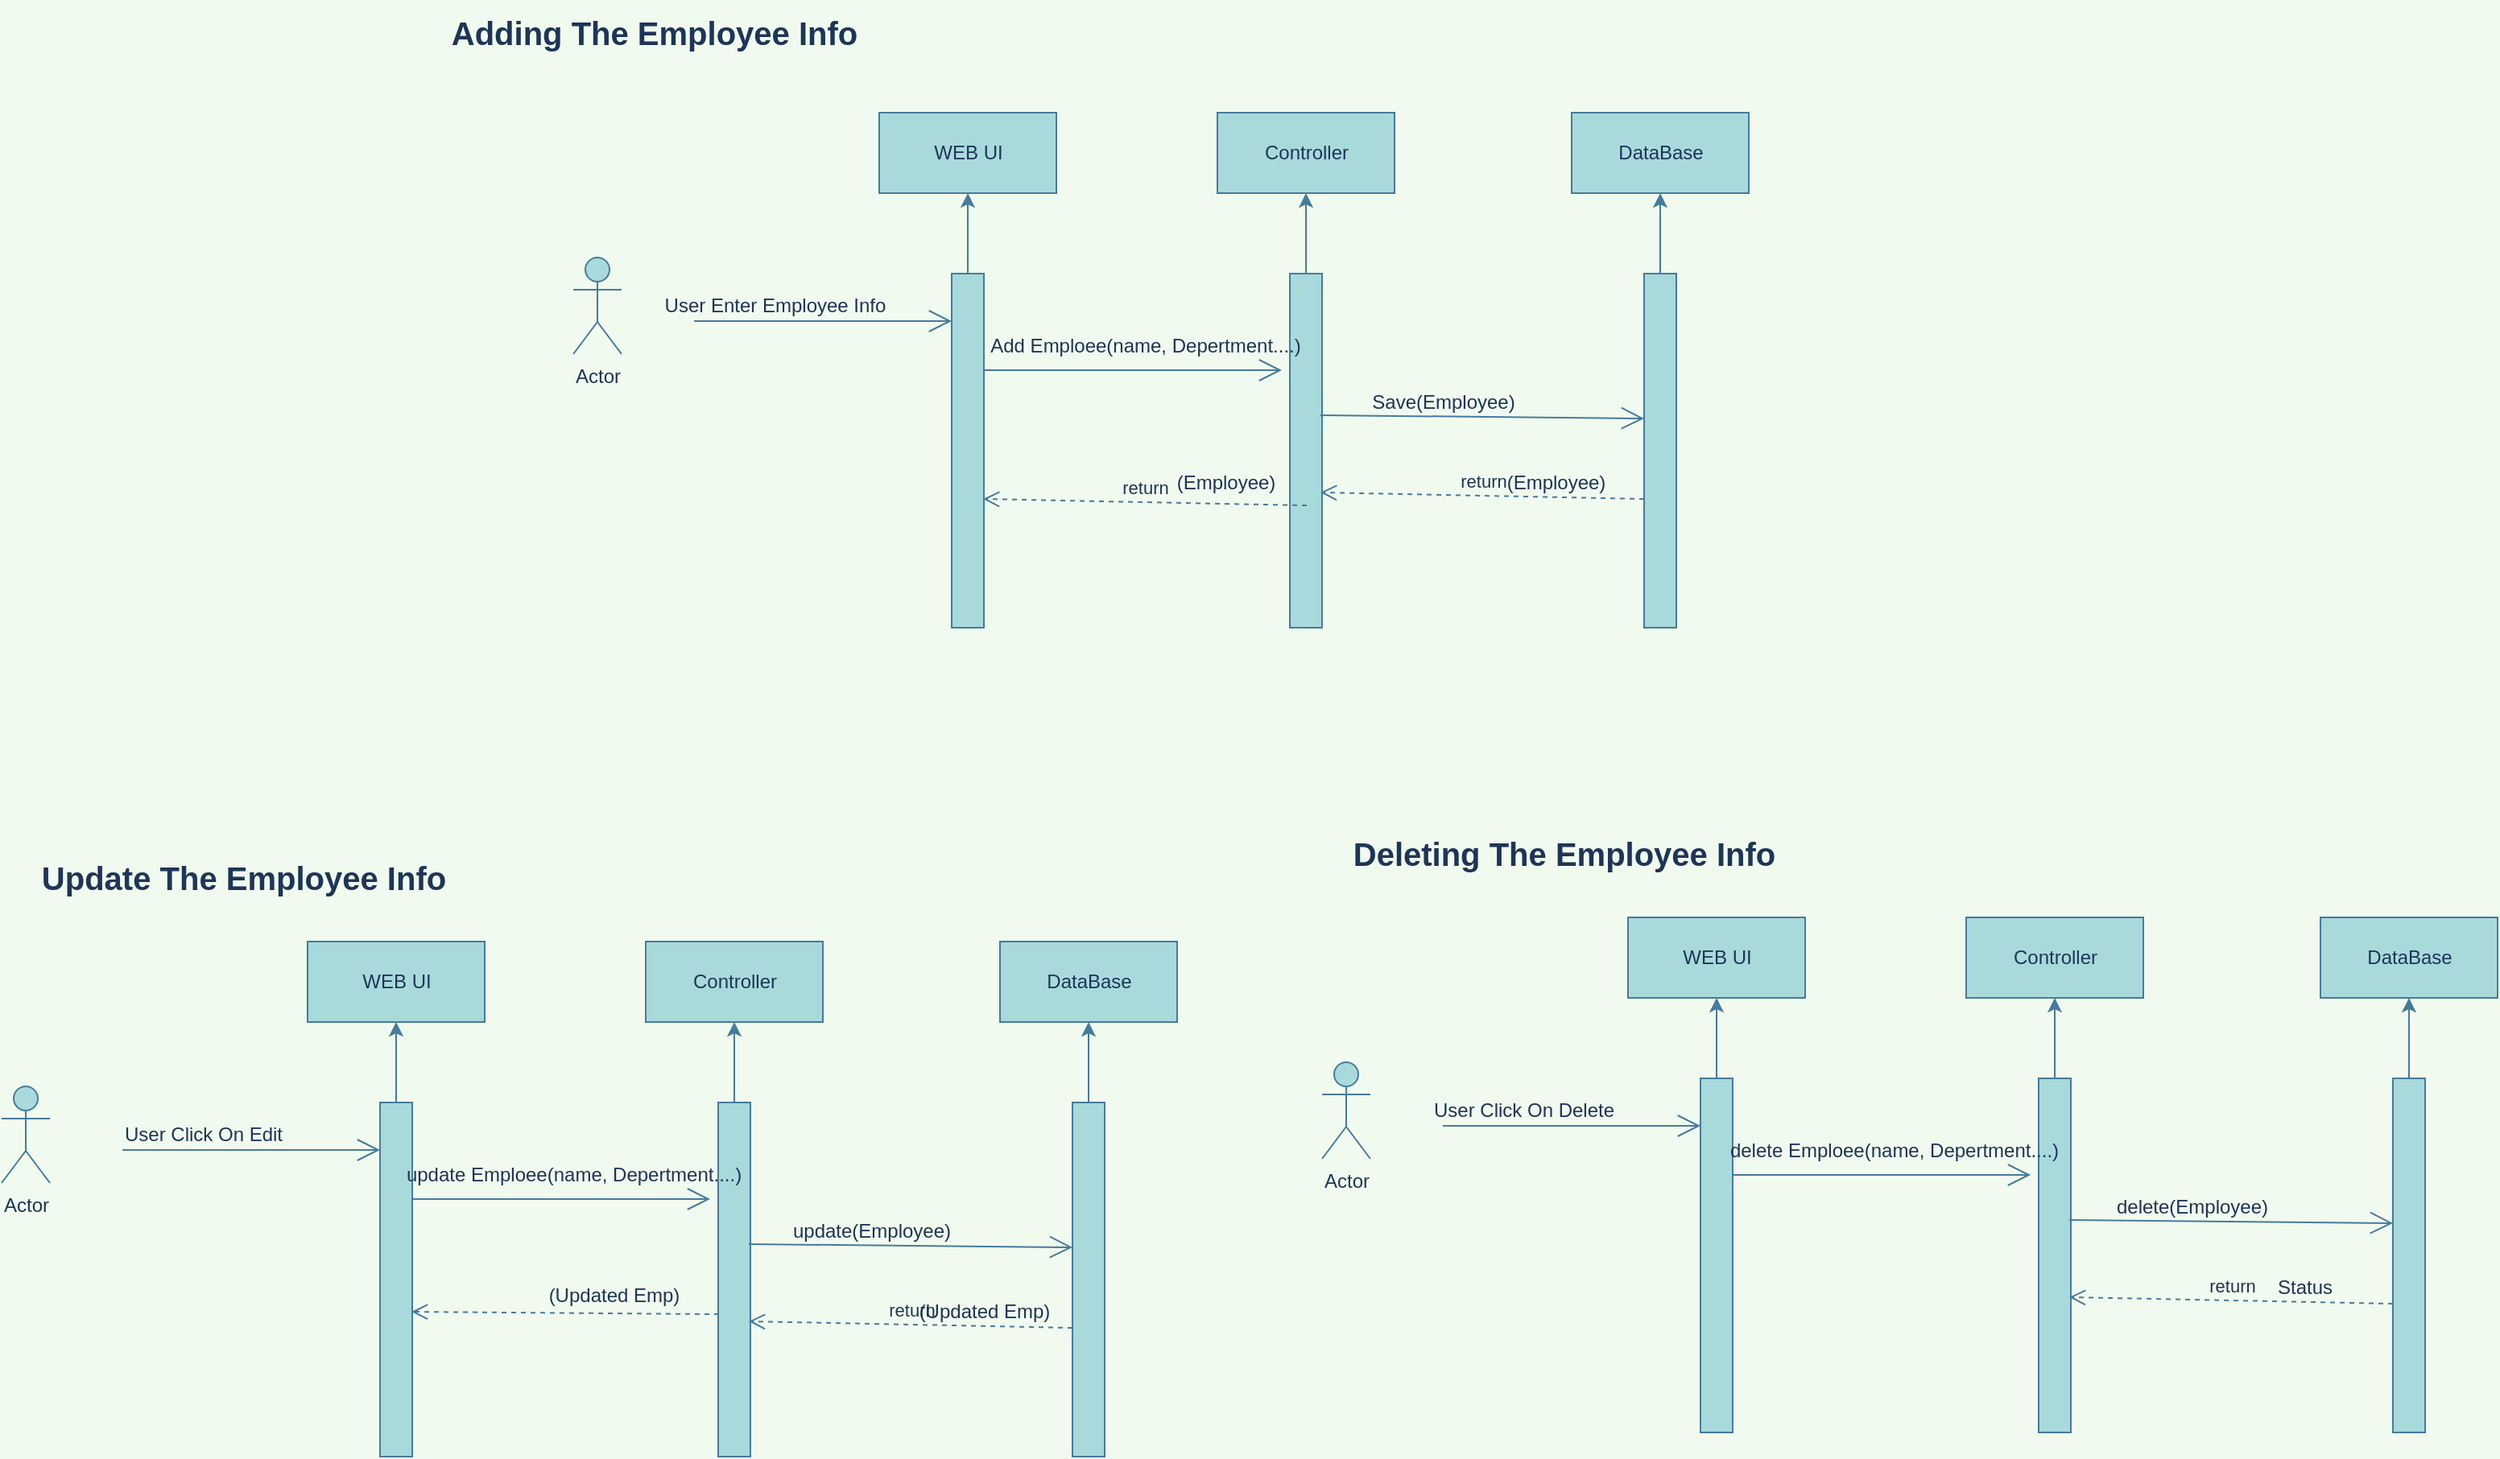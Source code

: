 <mxfile version="20.5.1" type="device"><diagram id="kgpKYQtTHZ0yAKxKKP6v" name="EmployeeSkills"><mxGraphModel dx="2581" dy="1112" grid="1" gridSize="10" guides="1" tooltips="1" connect="1" arrows="1" fold="1" page="1" pageScale="1" pageWidth="850" pageHeight="1100" background="#F1FAEE" math="0" shadow="0"><root><mxCell id="0"/><mxCell id="1" parent="0"/><mxCell id="1d174FocQcp-yVgEY_Vh-1" value="Actor" style="shape=umlActor;verticalLabelPosition=bottom;verticalAlign=top;html=1;outlineConnect=0;fillColor=#A8DADC;strokeColor=#457B9D;fontColor=#1D3557;" vertex="1" parent="1"><mxGeometry x="-465" y="170" width="30" height="60" as="geometry"/></mxCell><mxCell id="1d174FocQcp-yVgEY_Vh-2" value="WEB UI" style="html=1;fillColor=#A8DADC;strokeColor=#457B9D;fontColor=#1D3557;" vertex="1" parent="1"><mxGeometry x="-275" y="80" width="110" height="50" as="geometry"/></mxCell><mxCell id="1d174FocQcp-yVgEY_Vh-3" value="Controller" style="html=1;fillColor=#A8DADC;strokeColor=#457B9D;fontColor=#1D3557;" vertex="1" parent="1"><mxGeometry x="-65" y="80" width="110" height="50" as="geometry"/></mxCell><mxCell id="1d174FocQcp-yVgEY_Vh-4" value="DataBase" style="html=1;fillColor=#A8DADC;strokeColor=#457B9D;fontColor=#1D3557;" vertex="1" parent="1"><mxGeometry x="155" y="80" width="110" height="50" as="geometry"/></mxCell><mxCell id="1d174FocQcp-yVgEY_Vh-7" style="edgeStyle=orthogonalEdgeStyle;rounded=0;orthogonalLoop=1;jettySize=auto;html=1;entryX=0.5;entryY=1;entryDx=0;entryDy=0;labelBackgroundColor=#F1FAEE;strokeColor=#457B9D;fontColor=#1D3557;" edge="1" parent="1" source="1d174FocQcp-yVgEY_Vh-5" target="1d174FocQcp-yVgEY_Vh-2"><mxGeometry relative="1" as="geometry"/></mxCell><mxCell id="1d174FocQcp-yVgEY_Vh-5" value="" style="html=1;points=[];perimeter=orthogonalPerimeter;fillColor=#A8DADC;strokeColor=#457B9D;fontColor=#1D3557;" vertex="1" parent="1"><mxGeometry x="-230" y="180" width="20" height="220" as="geometry"/></mxCell><mxCell id="1d174FocQcp-yVgEY_Vh-15" style="edgeStyle=orthogonalEdgeStyle;rounded=0;orthogonalLoop=1;jettySize=auto;html=1;entryX=0.5;entryY=1;entryDx=0;entryDy=0;labelBackgroundColor=#F1FAEE;strokeColor=#457B9D;fontColor=#1D3557;" edge="1" parent="1" source="1d174FocQcp-yVgEY_Vh-12" target="1d174FocQcp-yVgEY_Vh-3"><mxGeometry relative="1" as="geometry"/></mxCell><mxCell id="1d174FocQcp-yVgEY_Vh-12" value="" style="html=1;points=[];perimeter=orthogonalPerimeter;fillColor=#A8DADC;strokeColor=#457B9D;fontColor=#1D3557;" vertex="1" parent="1"><mxGeometry x="-20" y="180" width="20" height="220" as="geometry"/></mxCell><mxCell id="1d174FocQcp-yVgEY_Vh-16" style="edgeStyle=orthogonalEdgeStyle;rounded=0;orthogonalLoop=1;jettySize=auto;html=1;entryX=0.5;entryY=1;entryDx=0;entryDy=0;labelBackgroundColor=#F1FAEE;strokeColor=#457B9D;fontColor=#1D3557;" edge="1" parent="1" source="1d174FocQcp-yVgEY_Vh-13" target="1d174FocQcp-yVgEY_Vh-4"><mxGeometry relative="1" as="geometry"/></mxCell><mxCell id="1d174FocQcp-yVgEY_Vh-13" value="" style="html=1;points=[];perimeter=orthogonalPerimeter;fillColor=#A8DADC;strokeColor=#457B9D;fontColor=#1D3557;" vertex="1" parent="1"><mxGeometry x="200" y="180" width="20" height="220" as="geometry"/></mxCell><mxCell id="1d174FocQcp-yVgEY_Vh-18" value="" style="endArrow=open;endFill=1;endSize=12;html=1;rounded=0;labelBackgroundColor=#F1FAEE;strokeColor=#457B9D;fontColor=#1D3557;" edge="1" parent="1"><mxGeometry width="160" relative="1" as="geometry"><mxPoint x="-390" y="209.5" as="sourcePoint"/><mxPoint x="-230" y="209.5" as="targetPoint"/></mxGeometry></mxCell><mxCell id="1d174FocQcp-yVgEY_Vh-22" value="" style="endArrow=open;endFill=1;endSize=12;html=1;rounded=0;labelBackgroundColor=#F1FAEE;strokeColor=#457B9D;fontColor=#1D3557;" edge="1" parent="1"><mxGeometry width="160" relative="1" as="geometry"><mxPoint x="-210" y="240" as="sourcePoint"/><mxPoint x="-25" y="240" as="targetPoint"/></mxGeometry></mxCell><mxCell id="1d174FocQcp-yVgEY_Vh-23" value="User Enter Employee Info" style="text;html=1;align=center;verticalAlign=middle;resizable=0;points=[];autosize=1;strokeColor=none;fillColor=none;fontColor=#1D3557;" vertex="1" parent="1"><mxGeometry x="-420" y="185" width="160" height="30" as="geometry"/></mxCell><mxCell id="1d174FocQcp-yVgEY_Vh-25" value="Add Emploee(name, Depertment....)" style="text;html=1;align=center;verticalAlign=middle;resizable=0;points=[];autosize=1;strokeColor=none;fillColor=none;fontColor=#1D3557;" vertex="1" parent="1"><mxGeometry x="-220" y="210" width="220" height="30" as="geometry"/></mxCell><mxCell id="1d174FocQcp-yVgEY_Vh-26" value="" style="endArrow=open;endFill=1;endSize=12;html=1;rounded=0;exitX=0.95;exitY=0.4;exitDx=0;exitDy=0;exitPerimeter=0;labelBackgroundColor=#F1FAEE;strokeColor=#457B9D;fontColor=#1D3557;" edge="1" parent="1" source="1d174FocQcp-yVgEY_Vh-12"><mxGeometry width="160" relative="1" as="geometry"><mxPoint x="5" y="270" as="sourcePoint"/><mxPoint x="200" y="270" as="targetPoint"/></mxGeometry></mxCell><mxCell id="1d174FocQcp-yVgEY_Vh-27" value="Save(Employee)" style="text;html=1;align=center;verticalAlign=middle;resizable=0;points=[];autosize=1;strokeColor=none;fillColor=none;fontColor=#1D3557;" vertex="1" parent="1"><mxGeometry x="20" y="245" width="110" height="30" as="geometry"/></mxCell><mxCell id="1d174FocQcp-yVgEY_Vh-28" value="return" style="html=1;verticalAlign=bottom;endArrow=open;dashed=1;endSize=8;rounded=0;entryX=0.95;entryY=0.618;entryDx=0;entryDy=0;entryPerimeter=0;labelBackgroundColor=#F1FAEE;strokeColor=#457B9D;fontColor=#1D3557;" edge="1" parent="1" target="1d174FocQcp-yVgEY_Vh-12"><mxGeometry relative="1" as="geometry"><mxPoint x="200" y="320" as="sourcePoint"/><mxPoint x="120" y="320" as="targetPoint"/></mxGeometry></mxCell><mxCell id="1d174FocQcp-yVgEY_Vh-29" value="(Employee)" style="text;html=1;align=center;verticalAlign=middle;resizable=0;points=[];autosize=1;strokeColor=none;fillColor=none;fontColor=#1D3557;" vertex="1" parent="1"><mxGeometry x="105" y="295" width="80" height="30" as="geometry"/></mxCell><mxCell id="1d174FocQcp-yVgEY_Vh-30" value="return" style="html=1;verticalAlign=bottom;endArrow=open;dashed=1;endSize=8;rounded=0;entryX=0.95;entryY=0.618;entryDx=0;entryDy=0;entryPerimeter=0;labelBackgroundColor=#F1FAEE;strokeColor=#457B9D;fontColor=#1D3557;" edge="1" parent="1"><mxGeometry relative="1" as="geometry"><mxPoint x="-9.5" y="324.04" as="sourcePoint"/><mxPoint x="-210.5" y="320.0" as="targetPoint"/></mxGeometry></mxCell><mxCell id="1d174FocQcp-yVgEY_Vh-31" value="(Employee)" style="text;html=1;align=center;verticalAlign=middle;resizable=0;points=[];autosize=1;strokeColor=none;fillColor=none;fontColor=#1D3557;" vertex="1" parent="1"><mxGeometry x="-100" y="295" width="80" height="30" as="geometry"/></mxCell><mxCell id="1d174FocQcp-yVgEY_Vh-33" value="Adding The Employee Info" style="text;html=1;align=center;verticalAlign=middle;resizable=0;points=[];autosize=1;strokeColor=none;fillColor=none;fontSize=20;fontStyle=1;fontColor=#1D3557;" vertex="1" parent="1"><mxGeometry x="-555" y="10" width="280" height="40" as="geometry"/></mxCell><mxCell id="1d174FocQcp-yVgEY_Vh-52" value="Actor" style="shape=umlActor;verticalLabelPosition=bottom;verticalAlign=top;html=1;outlineConnect=0;fillColor=#A8DADC;strokeColor=#457B9D;fontColor=#1D3557;" vertex="1" parent="1"><mxGeometry y="670" width="30" height="60" as="geometry"/></mxCell><mxCell id="1d174FocQcp-yVgEY_Vh-53" value="WEB UI" style="html=1;fillColor=#A8DADC;strokeColor=#457B9D;fontColor=#1D3557;" vertex="1" parent="1"><mxGeometry x="190" y="580" width="110" height="50" as="geometry"/></mxCell><mxCell id="1d174FocQcp-yVgEY_Vh-54" value="Controller" style="html=1;fillColor=#A8DADC;strokeColor=#457B9D;fontColor=#1D3557;" vertex="1" parent="1"><mxGeometry x="400" y="580" width="110" height="50" as="geometry"/></mxCell><mxCell id="1d174FocQcp-yVgEY_Vh-55" value="DataBase" style="html=1;fillColor=#A8DADC;strokeColor=#457B9D;fontColor=#1D3557;" vertex="1" parent="1"><mxGeometry x="620" y="580" width="110" height="50" as="geometry"/></mxCell><mxCell id="1d174FocQcp-yVgEY_Vh-56" style="edgeStyle=orthogonalEdgeStyle;rounded=0;orthogonalLoop=1;jettySize=auto;html=1;entryX=0.5;entryY=1;entryDx=0;entryDy=0;labelBackgroundColor=#F1FAEE;strokeColor=#457B9D;fontColor=#1D3557;" edge="1" parent="1" source="1d174FocQcp-yVgEY_Vh-57" target="1d174FocQcp-yVgEY_Vh-53"><mxGeometry relative="1" as="geometry"/></mxCell><mxCell id="1d174FocQcp-yVgEY_Vh-57" value="" style="html=1;points=[];perimeter=orthogonalPerimeter;fillColor=#A8DADC;strokeColor=#457B9D;fontColor=#1D3557;" vertex="1" parent="1"><mxGeometry x="235" y="680" width="20" height="220" as="geometry"/></mxCell><mxCell id="1d174FocQcp-yVgEY_Vh-58" style="edgeStyle=orthogonalEdgeStyle;rounded=0;orthogonalLoop=1;jettySize=auto;html=1;entryX=0.5;entryY=1;entryDx=0;entryDy=0;labelBackgroundColor=#F1FAEE;strokeColor=#457B9D;fontColor=#1D3557;" edge="1" parent="1" source="1d174FocQcp-yVgEY_Vh-59" target="1d174FocQcp-yVgEY_Vh-54"><mxGeometry relative="1" as="geometry"/></mxCell><mxCell id="1d174FocQcp-yVgEY_Vh-59" value="" style="html=1;points=[];perimeter=orthogonalPerimeter;fillColor=#A8DADC;strokeColor=#457B9D;fontColor=#1D3557;" vertex="1" parent="1"><mxGeometry x="445" y="680" width="20" height="220" as="geometry"/></mxCell><mxCell id="1d174FocQcp-yVgEY_Vh-60" style="edgeStyle=orthogonalEdgeStyle;rounded=0;orthogonalLoop=1;jettySize=auto;html=1;entryX=0.5;entryY=1;entryDx=0;entryDy=0;labelBackgroundColor=#F1FAEE;strokeColor=#457B9D;fontColor=#1D3557;" edge="1" parent="1" source="1d174FocQcp-yVgEY_Vh-61" target="1d174FocQcp-yVgEY_Vh-55"><mxGeometry relative="1" as="geometry"/></mxCell><mxCell id="1d174FocQcp-yVgEY_Vh-61" value="" style="html=1;points=[];perimeter=orthogonalPerimeter;fillColor=#A8DADC;strokeColor=#457B9D;fontColor=#1D3557;" vertex="1" parent="1"><mxGeometry x="665" y="680" width="20" height="220" as="geometry"/></mxCell><mxCell id="1d174FocQcp-yVgEY_Vh-62" value="" style="endArrow=open;endFill=1;endSize=12;html=1;rounded=0;labelBackgroundColor=#F1FAEE;strokeColor=#457B9D;fontColor=#1D3557;" edge="1" parent="1"><mxGeometry width="160" relative="1" as="geometry"><mxPoint x="75" y="709.5" as="sourcePoint"/><mxPoint x="235" y="709.5" as="targetPoint"/></mxGeometry></mxCell><mxCell id="1d174FocQcp-yVgEY_Vh-63" value="" style="endArrow=open;endFill=1;endSize=12;html=1;rounded=0;labelBackgroundColor=#F1FAEE;strokeColor=#457B9D;fontColor=#1D3557;" edge="1" parent="1"><mxGeometry width="160" relative="1" as="geometry"><mxPoint x="255" y="740" as="sourcePoint"/><mxPoint x="440" y="740" as="targetPoint"/></mxGeometry></mxCell><mxCell id="1d174FocQcp-yVgEY_Vh-64" value="User Click On Delete" style="text;html=1;align=center;verticalAlign=middle;resizable=0;points=[];autosize=1;strokeColor=none;fillColor=none;fontColor=#1D3557;" vertex="1" parent="1"><mxGeometry x="55" y="685" width="140" height="30" as="geometry"/></mxCell><mxCell id="1d174FocQcp-yVgEY_Vh-65" value="delete Emploee(name, Depertment....)" style="text;html=1;align=center;verticalAlign=middle;resizable=0;points=[];autosize=1;strokeColor=none;fillColor=none;fontColor=#1D3557;" vertex="1" parent="1"><mxGeometry x="240" y="710" width="230" height="30" as="geometry"/></mxCell><mxCell id="1d174FocQcp-yVgEY_Vh-66" value="" style="endArrow=open;endFill=1;endSize=12;html=1;rounded=0;exitX=0.95;exitY=0.4;exitDx=0;exitDy=0;exitPerimeter=0;labelBackgroundColor=#F1FAEE;strokeColor=#457B9D;fontColor=#1D3557;" edge="1" parent="1" source="1d174FocQcp-yVgEY_Vh-59"><mxGeometry width="160" relative="1" as="geometry"><mxPoint x="470" y="770" as="sourcePoint"/><mxPoint x="665" y="770" as="targetPoint"/></mxGeometry></mxCell><mxCell id="1d174FocQcp-yVgEY_Vh-67" value="delete(Employee)" style="text;html=1;align=center;verticalAlign=middle;resizable=0;points=[];autosize=1;strokeColor=none;fillColor=none;fontColor=#1D3557;" vertex="1" parent="1"><mxGeometry x="480" y="745" width="120" height="30" as="geometry"/></mxCell><mxCell id="1d174FocQcp-yVgEY_Vh-68" value="return" style="html=1;verticalAlign=bottom;endArrow=open;dashed=1;endSize=8;rounded=0;entryX=0.95;entryY=0.618;entryDx=0;entryDy=0;entryPerimeter=0;labelBackgroundColor=#F1FAEE;strokeColor=#457B9D;fontColor=#1D3557;" edge="1" parent="1" target="1d174FocQcp-yVgEY_Vh-59"><mxGeometry relative="1" as="geometry"><mxPoint x="665" y="820" as="sourcePoint"/><mxPoint x="585" y="820" as="targetPoint"/></mxGeometry></mxCell><mxCell id="1d174FocQcp-yVgEY_Vh-69" value="Status" style="text;html=1;align=center;verticalAlign=middle;resizable=0;points=[];autosize=1;strokeColor=none;fillColor=none;fontColor=#1D3557;" vertex="1" parent="1"><mxGeometry x="580" y="795" width="60" height="30" as="geometry"/></mxCell><mxCell id="1d174FocQcp-yVgEY_Vh-72" value="Deleting The Employee Info" style="text;html=1;align=center;verticalAlign=middle;resizable=0;points=[];autosize=1;strokeColor=none;fillColor=none;fontSize=20;fontStyle=1;fontColor=#1D3557;" vertex="1" parent="1"><mxGeometry x="5" y="520" width="290" height="40" as="geometry"/></mxCell><mxCell id="1d174FocQcp-yVgEY_Vh-73" value="Actor" style="shape=umlActor;verticalLabelPosition=bottom;verticalAlign=top;html=1;outlineConnect=0;fillColor=#A8DADC;strokeColor=#457B9D;fontColor=#1D3557;" vertex="1" parent="1"><mxGeometry x="-820" y="685" width="30" height="60" as="geometry"/></mxCell><mxCell id="1d174FocQcp-yVgEY_Vh-74" value="WEB UI" style="html=1;fillColor=#A8DADC;strokeColor=#457B9D;fontColor=#1D3557;" vertex="1" parent="1"><mxGeometry x="-630" y="595" width="110" height="50" as="geometry"/></mxCell><mxCell id="1d174FocQcp-yVgEY_Vh-75" value="Controller" style="html=1;fillColor=#A8DADC;strokeColor=#457B9D;fontColor=#1D3557;" vertex="1" parent="1"><mxGeometry x="-420" y="595" width="110" height="50" as="geometry"/></mxCell><mxCell id="1d174FocQcp-yVgEY_Vh-76" value="DataBase" style="html=1;fillColor=#A8DADC;strokeColor=#457B9D;fontColor=#1D3557;" vertex="1" parent="1"><mxGeometry x="-200" y="595" width="110" height="50" as="geometry"/></mxCell><mxCell id="1d174FocQcp-yVgEY_Vh-77" style="edgeStyle=orthogonalEdgeStyle;rounded=0;orthogonalLoop=1;jettySize=auto;html=1;entryX=0.5;entryY=1;entryDx=0;entryDy=0;labelBackgroundColor=#F1FAEE;strokeColor=#457B9D;fontColor=#1D3557;" edge="1" parent="1" source="1d174FocQcp-yVgEY_Vh-78" target="1d174FocQcp-yVgEY_Vh-74"><mxGeometry relative="1" as="geometry"/></mxCell><mxCell id="1d174FocQcp-yVgEY_Vh-78" value="" style="html=1;points=[];perimeter=orthogonalPerimeter;fillColor=#A8DADC;strokeColor=#457B9D;fontColor=#1D3557;" vertex="1" parent="1"><mxGeometry x="-585" y="695" width="20" height="220" as="geometry"/></mxCell><mxCell id="1d174FocQcp-yVgEY_Vh-79" style="edgeStyle=orthogonalEdgeStyle;rounded=0;orthogonalLoop=1;jettySize=auto;html=1;entryX=0.5;entryY=1;entryDx=0;entryDy=0;labelBackgroundColor=#F1FAEE;strokeColor=#457B9D;fontColor=#1D3557;" edge="1" parent="1" source="1d174FocQcp-yVgEY_Vh-80" target="1d174FocQcp-yVgEY_Vh-75"><mxGeometry relative="1" as="geometry"/></mxCell><mxCell id="1d174FocQcp-yVgEY_Vh-80" value="" style="html=1;points=[];perimeter=orthogonalPerimeter;fillColor=#A8DADC;strokeColor=#457B9D;fontColor=#1D3557;" vertex="1" parent="1"><mxGeometry x="-375" y="695" width="20" height="220" as="geometry"/></mxCell><mxCell id="1d174FocQcp-yVgEY_Vh-81" style="edgeStyle=orthogonalEdgeStyle;rounded=0;orthogonalLoop=1;jettySize=auto;html=1;entryX=0.5;entryY=1;entryDx=0;entryDy=0;labelBackgroundColor=#F1FAEE;strokeColor=#457B9D;fontColor=#1D3557;" edge="1" parent="1" source="1d174FocQcp-yVgEY_Vh-82" target="1d174FocQcp-yVgEY_Vh-76"><mxGeometry relative="1" as="geometry"/></mxCell><mxCell id="1d174FocQcp-yVgEY_Vh-82" value="" style="html=1;points=[];perimeter=orthogonalPerimeter;fillColor=#A8DADC;strokeColor=#457B9D;fontColor=#1D3557;" vertex="1" parent="1"><mxGeometry x="-155" y="695" width="20" height="220" as="geometry"/></mxCell><mxCell id="1d174FocQcp-yVgEY_Vh-83" value="" style="endArrow=open;endFill=1;endSize=12;html=1;rounded=0;labelBackgroundColor=#F1FAEE;strokeColor=#457B9D;fontColor=#1D3557;" edge="1" parent="1"><mxGeometry width="160" relative="1" as="geometry"><mxPoint x="-745" y="724.5" as="sourcePoint"/><mxPoint x="-585" y="724.5" as="targetPoint"/></mxGeometry></mxCell><mxCell id="1d174FocQcp-yVgEY_Vh-84" value="" style="endArrow=open;endFill=1;endSize=12;html=1;rounded=0;labelBackgroundColor=#F1FAEE;strokeColor=#457B9D;fontColor=#1D3557;" edge="1" parent="1"><mxGeometry width="160" relative="1" as="geometry"><mxPoint x="-565" y="755" as="sourcePoint"/><mxPoint x="-380" y="755" as="targetPoint"/></mxGeometry></mxCell><mxCell id="1d174FocQcp-yVgEY_Vh-85" value="User Click On Edit" style="text;html=1;align=center;verticalAlign=middle;resizable=0;points=[];autosize=1;strokeColor=none;fillColor=none;fontColor=#1D3557;" vertex="1" parent="1"><mxGeometry x="-755" y="700" width="120" height="30" as="geometry"/></mxCell><mxCell id="1d174FocQcp-yVgEY_Vh-86" value="update Emploee(name, Depertment....)" style="text;html=1;align=center;verticalAlign=middle;resizable=0;points=[];autosize=1;strokeColor=none;fillColor=none;fontColor=#1D3557;" vertex="1" parent="1"><mxGeometry x="-580" y="725" width="230" height="30" as="geometry"/></mxCell><mxCell id="1d174FocQcp-yVgEY_Vh-87" value="" style="endArrow=open;endFill=1;endSize=12;html=1;rounded=0;exitX=0.95;exitY=0.4;exitDx=0;exitDy=0;exitPerimeter=0;labelBackgroundColor=#F1FAEE;strokeColor=#457B9D;fontColor=#1D3557;" edge="1" parent="1" source="1d174FocQcp-yVgEY_Vh-80"><mxGeometry width="160" relative="1" as="geometry"><mxPoint x="-350" y="785" as="sourcePoint"/><mxPoint x="-155" y="785" as="targetPoint"/></mxGeometry></mxCell><mxCell id="1d174FocQcp-yVgEY_Vh-88" value="update(Employee)" style="text;html=1;align=center;verticalAlign=middle;resizable=0;points=[];autosize=1;strokeColor=none;fillColor=none;fontColor=#1D3557;" vertex="1" parent="1"><mxGeometry x="-340" y="760" width="120" height="30" as="geometry"/></mxCell><mxCell id="1d174FocQcp-yVgEY_Vh-89" value="return" style="html=1;verticalAlign=bottom;endArrow=open;dashed=1;endSize=8;rounded=0;entryX=0.95;entryY=0.618;entryDx=0;entryDy=0;entryPerimeter=0;labelBackgroundColor=#F1FAEE;strokeColor=#457B9D;fontColor=#1D3557;" edge="1" parent="1" target="1d174FocQcp-yVgEY_Vh-80"><mxGeometry relative="1" as="geometry"><mxPoint x="-155" y="835" as="sourcePoint"/><mxPoint x="-235" y="835" as="targetPoint"/></mxGeometry></mxCell><mxCell id="1d174FocQcp-yVgEY_Vh-90" value="(Updated Emp)" style="text;html=1;align=center;verticalAlign=middle;resizable=0;points=[];autosize=1;strokeColor=none;fillColor=none;fontColor=#1D3557;" vertex="1" parent="1"><mxGeometry x="-260" y="810" width="100" height="30" as="geometry"/></mxCell><mxCell id="1d174FocQcp-yVgEY_Vh-91" value="Update The Employee Info" style="text;html=1;align=center;verticalAlign=middle;resizable=0;points=[];autosize=1;strokeColor=none;fillColor=none;fontSize=20;fontStyle=1;fontColor=#1D3557;" vertex="1" parent="1"><mxGeometry x="-805" y="535" width="270" height="40" as="geometry"/></mxCell><mxCell id="1d174FocQcp-yVgEY_Vh-92" value="" style="html=1;verticalAlign=bottom;endArrow=open;dashed=1;endSize=8;rounded=0;entryX=0.95;entryY=0.618;entryDx=0;entryDy=0;entryPerimeter=0;exitX=0.025;exitY=0.598;exitDx=0;exitDy=0;exitPerimeter=0;labelBackgroundColor=#F1FAEE;strokeColor=#457B9D;fontColor=#1D3557;" edge="1" parent="1" source="1d174FocQcp-yVgEY_Vh-80"><mxGeometry relative="1" as="geometry"><mxPoint x="-380" y="830" as="sourcePoint"/><mxPoint x="-565.5" y="825" as="targetPoint"/></mxGeometry></mxCell><mxCell id="1d174FocQcp-yVgEY_Vh-95" value="(Updated Emp)" style="text;html=1;align=center;verticalAlign=middle;resizable=0;points=[];autosize=1;strokeColor=none;fillColor=none;fontColor=#1D3557;" vertex="1" parent="1"><mxGeometry x="-490" y="800" width="100" height="30" as="geometry"/></mxCell></root></mxGraphModel></diagram></mxfile>